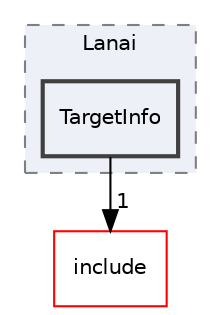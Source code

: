 digraph "lib/Target/Lanai/TargetInfo"
{
 // LATEX_PDF_SIZE
  bgcolor="transparent";
  edge [fontname="Helvetica",fontsize="10",labelfontname="Helvetica",labelfontsize="10"];
  node [fontname="Helvetica",fontsize="10",shape="box"];
  compound=true
  subgraph clusterdir_fe688c5a7f28af787195a7225fc9d3ae {
    graph [ bgcolor="#edf0f7", pencolor="grey50", style="filled,dashed,", label="Lanai", fontname="Helvetica", fontsize="10", URL="dir_fe688c5a7f28af787195a7225fc9d3ae.html"]
  dir_675e2f6da15740038c90615091f2e3df [label="TargetInfo", style="filled,bold,", fillcolor="#edf0f7", color="grey25", URL="dir_675e2f6da15740038c90615091f2e3df.html"];
  }
  dir_d44c64559bbebec7f509842c48db8b23 [label="include", style="", fillcolor="#edf0f7", color="red", URL="dir_d44c64559bbebec7f509842c48db8b23.html"];
  dir_675e2f6da15740038c90615091f2e3df->dir_d44c64559bbebec7f509842c48db8b23 [headlabel="1", labeldistance=1.5 headhref="dir_000201_000082.html"];
}
